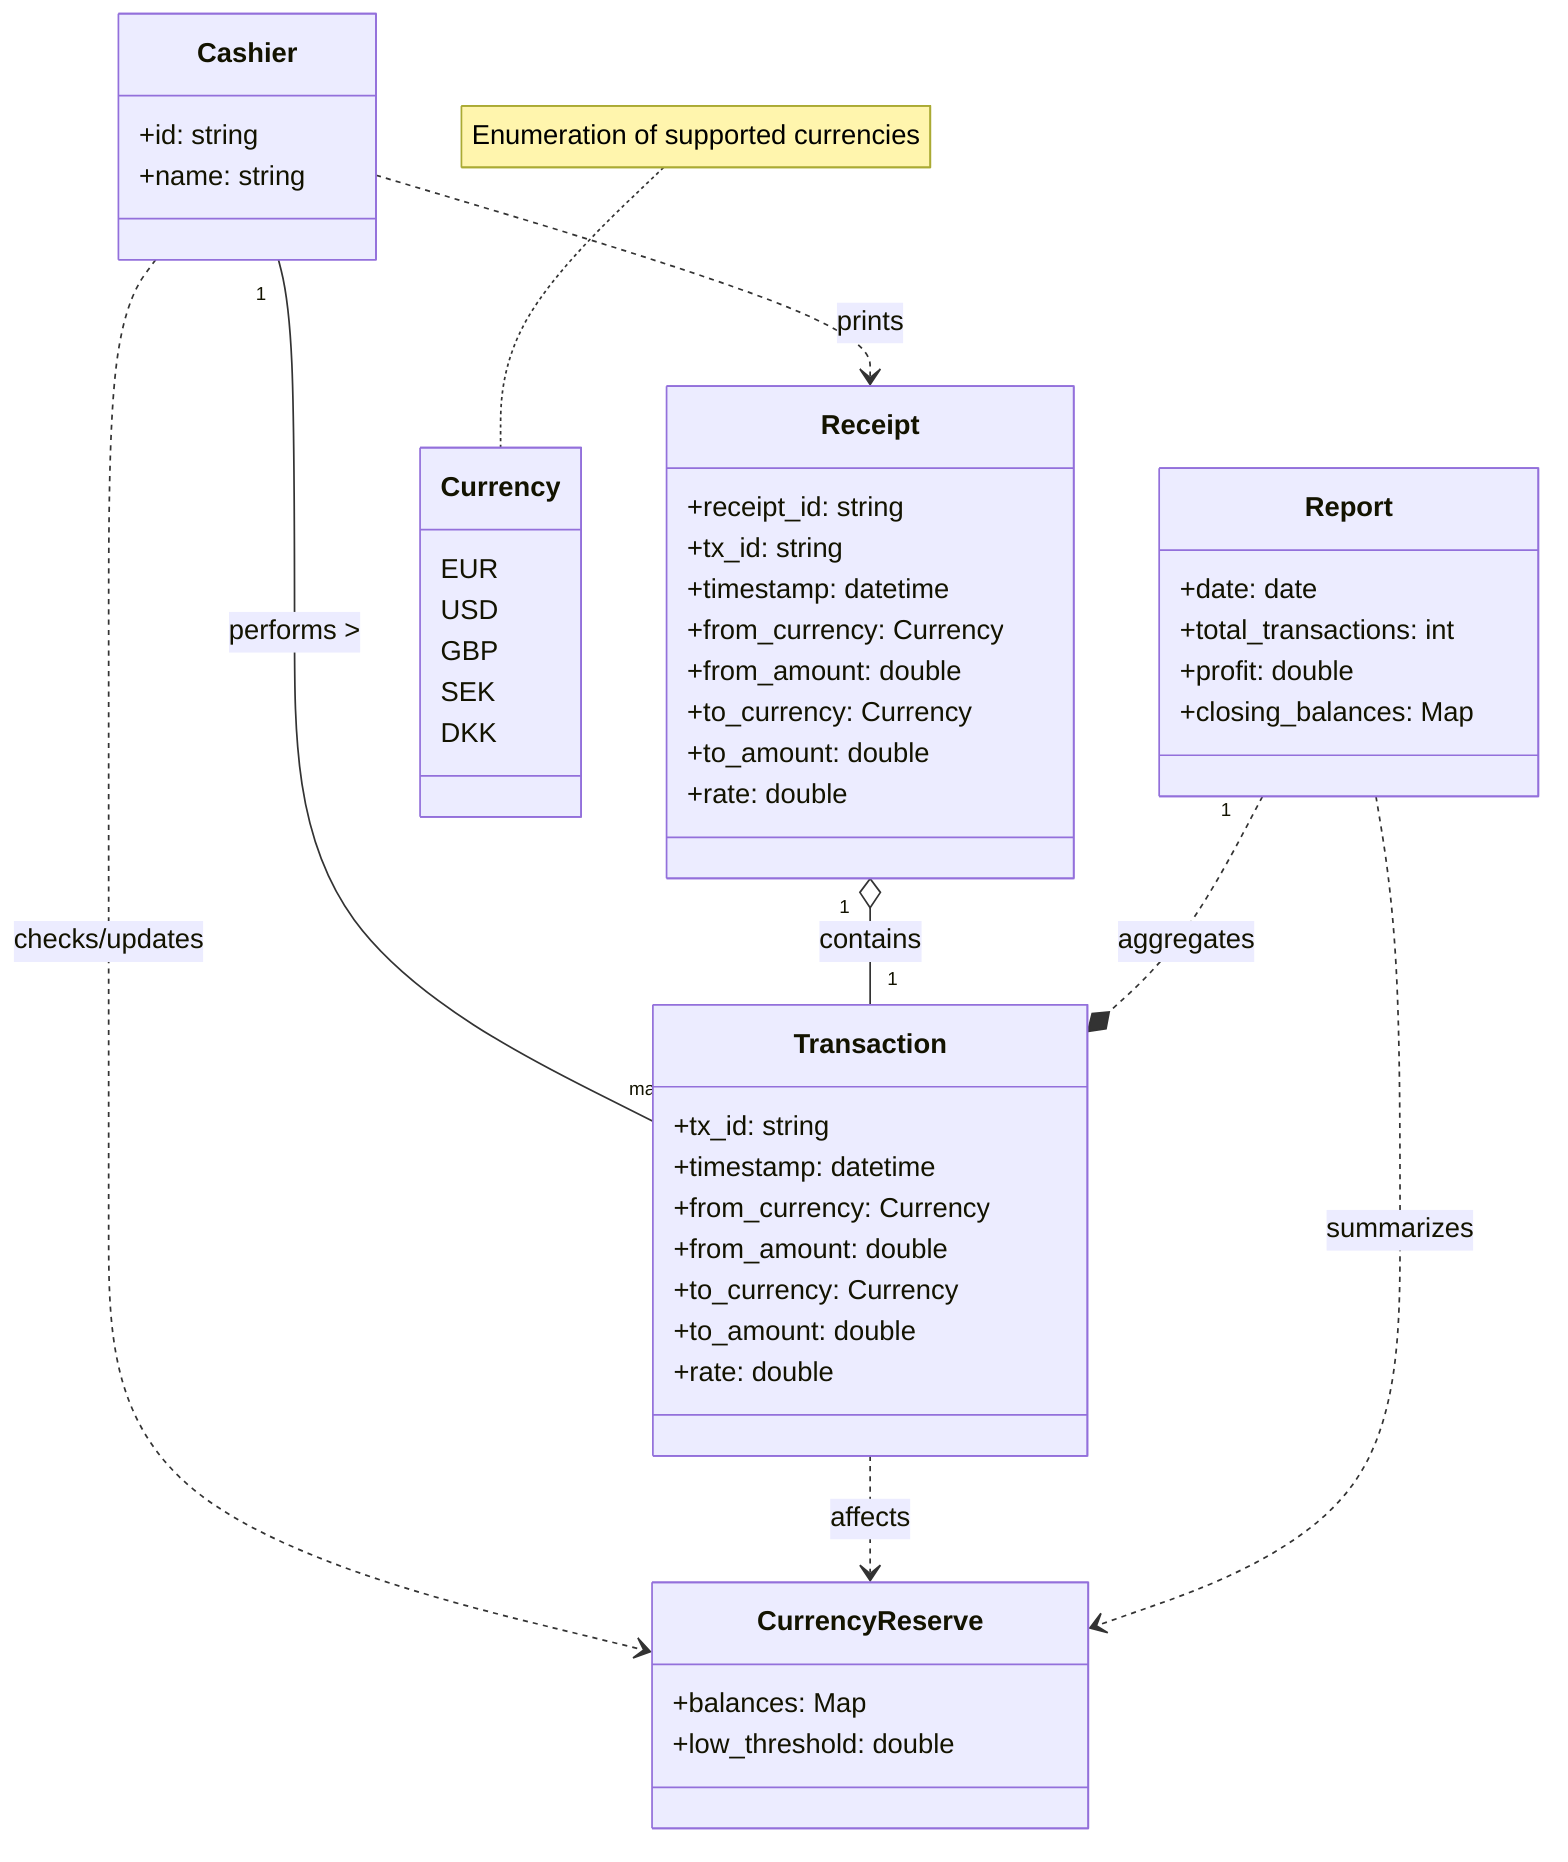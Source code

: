 classDiagram
    %% === Entities (attributes only) ===
    class Cashier {
      +id: string
      +name: string
    }

    class Transaction {
      +tx_id: string
      +timestamp: datetime
      +from_currency: Currency
      +from_amount: double
      +to_currency: Currency
      +to_amount: double
      +rate: double
    }

    class CurrencyReserve {
      +balances: Map<Currency,double>
      +low_threshold: double
    }

    class Receipt {
      +receipt_id: string
      +tx_id: string
      +timestamp: datetime
      +from_currency: Currency
      +from_amount: double
      +to_currency: Currency
      +to_amount: double
      +rate: double
    }

    class Report {
      +date: date
      +total_transactions: int
      +profit: double
      +closing_balances: Map<Currency,double>
    }

    class Currency {
      EUR
      USD
      GBP
      SEK
      DKK
    }

    %% Mark Currency as an enumeration without using stereotypes
    note for Currency "Enumeration of supported currencies"

    %% === Relationships ===
    Cashier "1" -- "many" Transaction : performs >
    Receipt "1" o-- "1" Transaction : contains
    Cashier ..> Receipt : prints
    Cashier ..> CurrencyReserve : checks/updates
    Transaction ..> CurrencyReserve : affects
    Report "1" ..* Transaction : aggregates
    Report ..> CurrencyReserve : summarizes